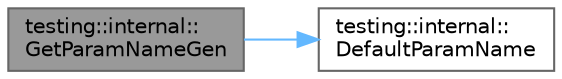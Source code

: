 digraph "testing::internal::GetParamNameGen"
{
 // LATEX_PDF_SIZE
  bgcolor="transparent";
  edge [fontname=Helvetica,fontsize=10,labelfontname=Helvetica,labelfontsize=10];
  node [fontname=Helvetica,fontsize=10,shape=box,height=0.2,width=0.4];
  rankdir="LR";
  Node1 [id="Node000001",label="testing::internal::\lGetParamNameGen",height=0.2,width=0.4,color="gray40", fillcolor="grey60", style="filled", fontcolor="black",tooltip=" "];
  Node1 -> Node2 [id="edge1_Node000001_Node000002",color="steelblue1",style="solid",tooltip=" "];
  Node2 [id="Node000002",label="testing::internal::\lDefaultParamName",height=0.2,width=0.4,color="grey40", fillcolor="white", style="filled",URL="$namespacetesting_1_1internal.html#a954ec4a8a932dac7743e77e459ffefdc",tooltip=" "];
}
